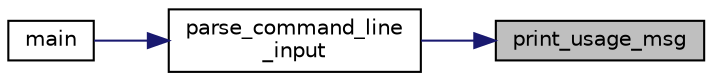 digraph "print_usage_msg"
{
 // INTERACTIVE_SVG=YES
 // LATEX_PDF_SIZE
  edge [fontname="Helvetica",fontsize="10",labelfontname="Helvetica",labelfontsize="10"];
  node [fontname="Helvetica",fontsize="10",shape=record];
  rankdir="RL";
  Node1 [label="print_usage_msg",height=0.2,width=0.4,color="black", fillcolor="grey75", style="filled", fontcolor="black",tooltip="print the command line usage for Ceasar program."];
  Node1 -> Node2 [dir="back",color="midnightblue",fontsize="10",style="solid",fontname="Helvetica"];
  Node2 [label="parse_command_line\l_input",height=0.2,width=0.4,color="black", fillcolor="white", style="filled",URL="$command__line__parsing_8h.html#a7a13f0dfd36addcfec438077d15dd898",tooltip="parsing the command line, validates input integrity and fills the arg structure. CAUTION: This functi..."];
  Node2 -> Node3 [dir="back",color="midnightblue",fontsize="10",style="solid",fontname="Helvetica"];
  Node3 [label="main",height=0.2,width=0.4,color="black", fillcolor="white", style="filled",URL="$ceasar__ext_8h.html#a0ddf1224851353fc92bfbff6f499fa97",tooltip="Encrypts or decrypts a message from a file."];
}
